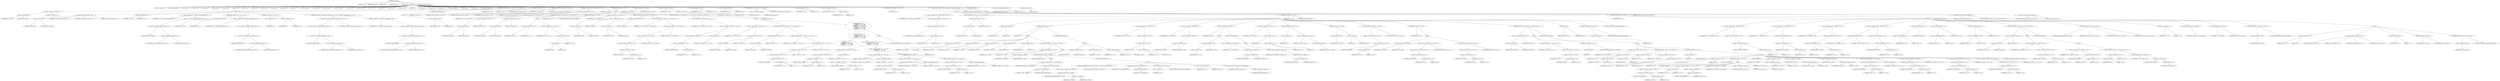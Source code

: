 digraph cache_insert {  
"1000133" [label = "(METHOD,cache_insert)" ]
"1000134" [label = "(PARAM,int a1)" ]
"1000135" [label = "(PARAM,_DWORD *a2)" ]
"1000136" [label = "(PARAM,int a3)" ]
"1000137" [label = "(PARAM,unsigned int a4)" ]
"1000138" [label = "(PARAM,int a5)" ]
"1000139" [label = "(BLOCK,,)" ]
"1000140" [label = "(LOCAL,v9: unsigned int)" ]
"1000141" [label = "(LOCAL,v10: unsigned int)" ]
"1000142" [label = "(LOCAL,v11: int)" ]
"1000143" [label = "(LOCAL,v12: int)" ]
"1000144" [label = "(LOCAL,v13: bool)" ]
"1000145" [label = "(LOCAL,v14: bool)" ]
"1000146" [label = "(LOCAL,v15: bool)" ]
"1000147" [label = "(LOCAL,v16: int)" ]
"1000148" [label = "(LOCAL,v17: int)" ]
"1000149" [label = "(LOCAL,v18: int)" ]
"1000150" [label = "(LOCAL,v19: int)" ]
"1000151" [label = "(LOCAL,v20: int)" ]
"1000152" [label = "(LOCAL,v21: int)" ]
"1000153" [label = "(LOCAL,v22: int)" ]
"1000154" [label = "(LOCAL,v23: _DWORD *)" ]
"1000155" [label = "(LOCAL,v24: int)" ]
"1000156" [label = "(LOCAL,v25: size_t)" ]
"1000157" [label = "(LOCAL,v26: _DWORD *)" ]
"1000158" [label = "(LOCAL,v27: int)" ]
"1000159" [label = "(LOCAL,v28: __int16)" ]
"1000160" [label = "(LOCAL,v30: int *)" ]
"1000161" [label = "(LOCAL,v31: int)" ]
"1000162" [label = "(LOCAL,v32: int *)" ]
"1000163" [label = "(LOCAL,v33: char *)" ]
"1000164" [label = "(LOCAL,v34: int)" ]
"1000165" [label = "(LOCAL,v35: int)" ]
"1000166" [label = "(LOCAL,v36: int)" ]
"1000167" [label = "(LOCAL,v37: int)" ]
"1000168" [label = "(LOCAL,v38: _DWORD *)" ]
"1000169" [label = "(LOCAL,s: char *)" ]
"1000170" [label = "(LOCAL,v40: int)" ]
"1000171" [label = "(LOCAL,v41: _DWORD [ 12 ])" ]
"1000172" [label = "(CONTROL_STRUCTURE,if ( (a5 & 0x980) != 0 ),if ( (a5 & 0x980) != 0 ))" ]
"1000173" [label = "(<operator>.notEquals,(a5 & 0x980) != 0)" ]
"1000174" [label = "(<operator>.and,a5 & 0x980)" ]
"1000175" [label = "(IDENTIFIER,a5,a5 & 0x980)" ]
"1000176" [label = "(LITERAL,0x980,a5 & 0x980)" ]
"1000177" [label = "(LITERAL,0,(a5 & 0x980) != 0)" ]
"1000178" [label = "(BLOCK,,)" ]
"1000179" [label = "(log_query,log_query(a5 | 0x10000, a1, a2, 0))" ]
"1000180" [label = "(<operator>.or,a5 | 0x10000)" ]
"1000181" [label = "(IDENTIFIER,a5,a5 | 0x10000)" ]
"1000182" [label = "(LITERAL,0x10000,a5 | 0x10000)" ]
"1000183" [label = "(IDENTIFIER,a1,log_query(a5 | 0x10000, a1, a2, 0))" ]
"1000184" [label = "(IDENTIFIER,a2,log_query(a5 | 0x10000, a1, a2, 0))" ]
"1000185" [label = "(LITERAL,0,log_query(a5 | 0x10000, a1, a2, 0))" ]
"1000186" [label = "(<operator>.assignment,v9 = a4)" ]
"1000187" [label = "(IDENTIFIER,v9,v9 = a4)" ]
"1000188" [label = "(IDENTIFIER,a4,v9 = a4)" ]
"1000189" [label = "(<operator>.assignment,v10 = *(_DWORD *)(dnsmasq_daemon + 252))" ]
"1000190" [label = "(IDENTIFIER,v10,v10 = *(_DWORD *)(dnsmasq_daemon + 252))" ]
"1000191" [label = "(<operator>.indirection,*(_DWORD *)(dnsmasq_daemon + 252))" ]
"1000192" [label = "(<operator>.cast,(_DWORD *)(dnsmasq_daemon + 252))" ]
"1000193" [label = "(UNKNOWN,_DWORD *,_DWORD *)" ]
"1000194" [label = "(<operator>.addition,dnsmasq_daemon + 252)" ]
"1000195" [label = "(IDENTIFIER,dnsmasq_daemon,dnsmasq_daemon + 252)" ]
"1000196" [label = "(LITERAL,252,dnsmasq_daemon + 252)" ]
"1000197" [label = "(CONTROL_STRUCTURE,if ( v10 < a4 ),if ( v10 < a4 ))" ]
"1000198" [label = "(<operator>.lessThan,v10 < a4)" ]
"1000199" [label = "(IDENTIFIER,v10,v10 < a4)" ]
"1000200" [label = "(IDENTIFIER,a4,v10 < a4)" ]
"1000201" [label = "(<operator>.assignment,v9 = *(_DWORD *)(dnsmasq_daemon + 252))" ]
"1000202" [label = "(IDENTIFIER,v9,v9 = *(_DWORD *)(dnsmasq_daemon + 252))" ]
"1000203" [label = "(<operator>.indirection,*(_DWORD *)(dnsmasq_daemon + 252))" ]
"1000204" [label = "(<operator>.cast,(_DWORD *)(dnsmasq_daemon + 252))" ]
"1000205" [label = "(UNKNOWN,_DWORD *,_DWORD *)" ]
"1000206" [label = "(<operator>.addition,dnsmasq_daemon + 252)" ]
"1000207" [label = "(IDENTIFIER,dnsmasq_daemon,dnsmasq_daemon + 252)" ]
"1000208" [label = "(LITERAL,252,dnsmasq_daemon + 252)" ]
"1000209" [label = "(CONTROL_STRUCTURE,if ( !v10 ),if ( !v10 ))" ]
"1000210" [label = "(<operator>.logicalNot,!v10)" ]
"1000211" [label = "(IDENTIFIER,v10,!v10)" ]
"1000212" [label = "(<operator>.assignment,v9 = a4)" ]
"1000213" [label = "(IDENTIFIER,v9,v9 = a4)" ]
"1000214" [label = "(IDENTIFIER,a4,v9 = a4)" ]
"1000215" [label = "(CONTROL_STRUCTURE,if ( *(_DWORD *)(dnsmasq_daemon + 248) > v9 ),if ( *(_DWORD *)(dnsmasq_daemon + 248) > v9 ))" ]
"1000216" [label = "(<operator>.greaterThan,*(_DWORD *)(dnsmasq_daemon + 248) > v9)" ]
"1000217" [label = "(<operator>.indirection,*(_DWORD *)(dnsmasq_daemon + 248))" ]
"1000218" [label = "(<operator>.cast,(_DWORD *)(dnsmasq_daemon + 248))" ]
"1000219" [label = "(UNKNOWN,_DWORD *,_DWORD *)" ]
"1000220" [label = "(<operator>.addition,dnsmasq_daemon + 248)" ]
"1000221" [label = "(IDENTIFIER,dnsmasq_daemon,dnsmasq_daemon + 248)" ]
"1000222" [label = "(LITERAL,248,dnsmasq_daemon + 248)" ]
"1000223" [label = "(IDENTIFIER,v9,*(_DWORD *)(dnsmasq_daemon + 248) > v9)" ]
"1000224" [label = "(<operator>.assignment,v9 = *(_DWORD *)(dnsmasq_daemon + 248))" ]
"1000225" [label = "(IDENTIFIER,v9,v9 = *(_DWORD *)(dnsmasq_daemon + 248))" ]
"1000226" [label = "(<operator>.indirection,*(_DWORD *)(dnsmasq_daemon + 248))" ]
"1000227" [label = "(<operator>.cast,(_DWORD *)(dnsmasq_daemon + 248))" ]
"1000228" [label = "(UNKNOWN,_DWORD *,_DWORD *)" ]
"1000229" [label = "(<operator>.addition,dnsmasq_daemon + 248)" ]
"1000230" [label = "(IDENTIFIER,dnsmasq_daemon,dnsmasq_daemon + 248)" ]
"1000231" [label = "(LITERAL,248,dnsmasq_daemon + 248)" ]
"1000232" [label = "(CONTROL_STRUCTURE,else,else)" ]
"1000233" [label = "(BLOCK,,)" ]
"1000234" [label = "(<operator>.assignment,v9 = a4)" ]
"1000235" [label = "(IDENTIFIER,v9,v9 = a4)" ]
"1000236" [label = "(IDENTIFIER,a4,v9 = a4)" ]
"1000237" [label = "(<operator>.assignment,v11 = 0)" ]
"1000238" [label = "(IDENTIFIER,v11,v11 = 0)" ]
"1000239" [label = "(LITERAL,0,v11 = 0)" ]
"1000240" [label = "(CONTROL_STRUCTURE,if ( insert_error ),if ( insert_error ))" ]
"1000241" [label = "(IDENTIFIER,insert_error,if ( insert_error ))" ]
"1000242" [label = "(RETURN,return v11;,return v11;)" ]
"1000243" [label = "(IDENTIFIER,v11,return v11;)" ]
"1000244" [label = "(<operator>.assignment,v12 = cache_scan_free(a1, a2, a3, a5))" ]
"1000245" [label = "(IDENTIFIER,v12,v12 = cache_scan_free(a1, a2, a3, a5))" ]
"1000246" [label = "(cache_scan_free,cache_scan_free(a1, a2, a3, a5))" ]
"1000247" [label = "(IDENTIFIER,a1,cache_scan_free(a1, a2, a3, a5))" ]
"1000248" [label = "(IDENTIFIER,a2,cache_scan_free(a1, a2, a3, a5))" ]
"1000249" [label = "(IDENTIFIER,a3,cache_scan_free(a1, a2, a3, a5))" ]
"1000250" [label = "(IDENTIFIER,a5,cache_scan_free(a1, a2, a3, a5))" ]
"1000251" [label = "(CONTROL_STRUCTURE,if ( v12 ),if ( v12 ))" ]
"1000252" [label = "(IDENTIFIER,v12,if ( v12 ))" ]
"1000253" [label = "(BLOCK,,)" ]
"1000254" [label = "(<operator>.assignment,v13 = (a5 & 0x180) == 0)" ]
"1000255" [label = "(IDENTIFIER,v13,v13 = (a5 & 0x180) == 0)" ]
"1000256" [label = "(<operator>.equals,(a5 & 0x180) == 0)" ]
"1000257" [label = "(<operator>.and,a5 & 0x180)" ]
"1000258" [label = "(IDENTIFIER,a5,a5 & 0x180)" ]
"1000259" [label = "(LITERAL,0x180,a5 & 0x180)" ]
"1000260" [label = "(LITERAL,0,(a5 & 0x180) == 0)" ]
"1000261" [label = "(CONTROL_STRUCTURE,if ( (a5 & 0x180) != 0 ),if ( (a5 & 0x180) != 0 ))" ]
"1000262" [label = "(<operator>.notEquals,(a5 & 0x180) != 0)" ]
"1000263" [label = "(<operator>.and,a5 & 0x180)" ]
"1000264" [label = "(IDENTIFIER,a5,a5 & 0x180)" ]
"1000265" [label = "(LITERAL,0x180,a5 & 0x180)" ]
"1000266" [label = "(LITERAL,0,(a5 & 0x180) != 0)" ]
"1000267" [label = "(BLOCK,,)" ]
"1000268" [label = "(<operator>.assignment,v11 = v12)" ]
"1000269" [label = "(IDENTIFIER,v11,v11 = v12)" ]
"1000270" [label = "(IDENTIFIER,v12,v11 = v12)" ]
"1000271" [label = "(<operator>.assignment,v13 = (a5 & 8) == 0)" ]
"1000272" [label = "(IDENTIFIER,v13,v13 = (a5 & 8) == 0)" ]
"1000273" [label = "(<operator>.equals,(a5 & 8) == 0)" ]
"1000274" [label = "(<operator>.and,a5 & 8)" ]
"1000275" [label = "(IDENTIFIER,a5,a5 & 8)" ]
"1000276" [label = "(LITERAL,8,a5 & 8)" ]
"1000277" [label = "(LITERAL,0,(a5 & 8) == 0)" ]
"1000278" [label = "(CONTROL_STRUCTURE,if ( v13 ),if ( v13 ))" ]
"1000279" [label = "(IDENTIFIER,v13,if ( v13 ))" ]
"1000280" [label = "(CONTROL_STRUCTURE,goto LABEL_47;,goto LABEL_47;)" ]
"1000281" [label = "(<operator>.assignment,v14 = (a5 & 0x80) == 0)" ]
"1000282" [label = "(IDENTIFIER,v14,v14 = (a5 & 0x80) == 0)" ]
"1000283" [label = "(<operator>.equals,(a5 & 0x80) == 0)" ]
"1000284" [label = "(<operator>.and,a5 & 0x80)" ]
"1000285" [label = "(IDENTIFIER,a5,a5 & 0x80)" ]
"1000286" [label = "(LITERAL,0x80,a5 & 0x80)" ]
"1000287" [label = "(LITERAL,0,(a5 & 0x80) == 0)" ]
"1000288" [label = "(CONTROL_STRUCTURE,if ( (a5 & 0x80) != 0 ),if ( (a5 & 0x80) != 0 ))" ]
"1000289" [label = "(<operator>.notEquals,(a5 & 0x80) != 0)" ]
"1000290" [label = "(<operator>.and,a5 & 0x80)" ]
"1000291" [label = "(IDENTIFIER,a5,a5 & 0x80)" ]
"1000292" [label = "(LITERAL,0x80,a5 & 0x80)" ]
"1000293" [label = "(LITERAL,0,(a5 & 0x80) != 0)" ]
"1000294" [label = "(<operator>.assignment,v14 = (*(_BYTE *)(v11 + 36) & 0x80) == 0)" ]
"1000295" [label = "(IDENTIFIER,v14,v14 = (*(_BYTE *)(v11 + 36) & 0x80) == 0)" ]
"1000296" [label = "(<operator>.equals,(*(_BYTE *)(v11 + 36) & 0x80) == 0)" ]
"1000297" [label = "(<operator>.and,*(_BYTE *)(v11 + 36) & 0x80)" ]
"1000298" [label = "(<operator>.indirection,*(_BYTE *)(v11 + 36))" ]
"1000299" [label = "(<operator>.cast,(_BYTE *)(v11 + 36))" ]
"1000300" [label = "(UNKNOWN,_BYTE *,_BYTE *)" ]
"1000301" [label = "(<operator>.addition,v11 + 36)" ]
"1000302" [label = "(IDENTIFIER,v11,v11 + 36)" ]
"1000303" [label = "(LITERAL,36,v11 + 36)" ]
"1000304" [label = "(LITERAL,0x80,*(_BYTE *)(v11 + 36) & 0x80)" ]
"1000305" [label = "(LITERAL,0,(*(_BYTE *)(v11 + 36) & 0x80) == 0)" ]
"1000306" [label = "(CONTROL_STRUCTURE,if ( v14 || *(_DWORD *)(v11 + 12) != *a2 ),if ( v14 || *(_DWORD *)(v11 + 12) != *a2 ))" ]
"1000307" [label = "(<operator>.logicalOr,v14 || *(_DWORD *)(v11 + 12) != *a2)" ]
"1000308" [label = "(IDENTIFIER,v14,v14 || *(_DWORD *)(v11 + 12) != *a2)" ]
"1000309" [label = "(<operator>.notEquals,*(_DWORD *)(v11 + 12) != *a2)" ]
"1000310" [label = "(<operator>.indirection,*(_DWORD *)(v11 + 12))" ]
"1000311" [label = "(<operator>.cast,(_DWORD *)(v11 + 12))" ]
"1000312" [label = "(UNKNOWN,_DWORD *,_DWORD *)" ]
"1000313" [label = "(<operator>.addition,v11 + 12)" ]
"1000314" [label = "(IDENTIFIER,v11,v11 + 12)" ]
"1000315" [label = "(LITERAL,12,v11 + 12)" ]
"1000316" [label = "(<operator>.indirection,*a2)" ]
"1000317" [label = "(IDENTIFIER,a2,*(_DWORD *)(v11 + 12) != *a2)" ]
"1000318" [label = "(BLOCK,,)" ]
"1000319" [label = "(<operator>.assignment,v15 = (a5 & 0x100) == 0)" ]
"1000320" [label = "(IDENTIFIER,v15,v15 = (a5 & 0x100) == 0)" ]
"1000321" [label = "(<operator>.equals,(a5 & 0x100) == 0)" ]
"1000322" [label = "(<operator>.and,a5 & 0x100)" ]
"1000323" [label = "(IDENTIFIER,a5,a5 & 0x100)" ]
"1000324" [label = "(LITERAL,0x100,a5 & 0x100)" ]
"1000325" [label = "(LITERAL,0,(a5 & 0x100) == 0)" ]
"1000326" [label = "(CONTROL_STRUCTURE,if ( (a5 & 0x100) != 0 ),if ( (a5 & 0x100) != 0 ))" ]
"1000327" [label = "(<operator>.notEquals,(a5 & 0x100) != 0)" ]
"1000328" [label = "(<operator>.and,a5 & 0x100)" ]
"1000329" [label = "(IDENTIFIER,a5,a5 & 0x100)" ]
"1000330" [label = "(LITERAL,0x100,a5 & 0x100)" ]
"1000331" [label = "(LITERAL,0,(a5 & 0x100) != 0)" ]
"1000332" [label = "(<operator>.assignment,v15 = (*(_BYTE *)(v11 + 37) & 1) == 0)" ]
"1000333" [label = "(IDENTIFIER,v15,v15 = (*(_BYTE *)(v11 + 37) & 1) == 0)" ]
"1000334" [label = "(<operator>.equals,(*(_BYTE *)(v11 + 37) & 1) == 0)" ]
"1000335" [label = "(<operator>.and,*(_BYTE *)(v11 + 37) & 1)" ]
"1000336" [label = "(<operator>.indirection,*(_BYTE *)(v11 + 37))" ]
"1000337" [label = "(<operator>.cast,(_BYTE *)(v11 + 37))" ]
"1000338" [label = "(UNKNOWN,_BYTE *,_BYTE *)" ]
"1000339" [label = "(<operator>.addition,v11 + 37)" ]
"1000340" [label = "(IDENTIFIER,v11,v11 + 37)" ]
"1000341" [label = "(LITERAL,37,v11 + 37)" ]
"1000342" [label = "(LITERAL,1,*(_BYTE *)(v11 + 37) & 1)" ]
"1000343" [label = "(LITERAL,0,(*(_BYTE *)(v11 + 37) & 1) == 0)" ]
"1000344" [label = "(CONTROL_STRUCTURE,if ( v15\n        || *(_DWORD *)(v11 + 12) != *a2\n        || *(_DWORD *)(v11 + 16) != a2[1]\n        || *(_DWORD *)(v11 + 20) != a2[2]\n        || *(_DWORD *)(v11 + 24) != a2[3] ),if ( v15\n        || *(_DWORD *)(v11 + 12) != *a2\n        || *(_DWORD *)(v11 + 16) != a2[1]\n        || *(_DWORD *)(v11 + 20) != a2[2]\n        || *(_DWORD *)(v11 + 24) != a2[3] ))" ]
"1000345" [label = "(<operator>.logicalOr,v15\n        || *(_DWORD *)(v11 + 12) != *a2\n        || *(_DWORD *)(v11 + 16) != a2[1]\n        || *(_DWORD *)(v11 + 20) != a2[2]\n        || *(_DWORD *)(v11 + 24) != a2[3])" ]
"1000346" [label = "(IDENTIFIER,v15,v15\n        || *(_DWORD *)(v11 + 12) != *a2\n        || *(_DWORD *)(v11 + 16) != a2[1]\n        || *(_DWORD *)(v11 + 20) != a2[2]\n        || *(_DWORD *)(v11 + 24) != a2[3])" ]
"1000347" [label = "(<operator>.logicalOr,*(_DWORD *)(v11 + 12) != *a2\n        || *(_DWORD *)(v11 + 16) != a2[1]\n        || *(_DWORD *)(v11 + 20) != a2[2]\n        || *(_DWORD *)(v11 + 24) != a2[3])" ]
"1000348" [label = "(<operator>.notEquals,*(_DWORD *)(v11 + 12) != *a2)" ]
"1000349" [label = "(<operator>.indirection,*(_DWORD *)(v11 + 12))" ]
"1000350" [label = "(<operator>.cast,(_DWORD *)(v11 + 12))" ]
"1000351" [label = "(UNKNOWN,_DWORD *,_DWORD *)" ]
"1000352" [label = "(<operator>.addition,v11 + 12)" ]
"1000353" [label = "(IDENTIFIER,v11,v11 + 12)" ]
"1000354" [label = "(LITERAL,12,v11 + 12)" ]
"1000355" [label = "(<operator>.indirection,*a2)" ]
"1000356" [label = "(IDENTIFIER,a2,*(_DWORD *)(v11 + 12) != *a2)" ]
"1000357" [label = "(<operator>.logicalOr,*(_DWORD *)(v11 + 16) != a2[1]\n        || *(_DWORD *)(v11 + 20) != a2[2]\n        || *(_DWORD *)(v11 + 24) != a2[3])" ]
"1000358" [label = "(<operator>.notEquals,*(_DWORD *)(v11 + 16) != a2[1])" ]
"1000359" [label = "(<operator>.indirection,*(_DWORD *)(v11 + 16))" ]
"1000360" [label = "(<operator>.cast,(_DWORD *)(v11 + 16))" ]
"1000361" [label = "(UNKNOWN,_DWORD *,_DWORD *)" ]
"1000362" [label = "(<operator>.addition,v11 + 16)" ]
"1000363" [label = "(IDENTIFIER,v11,v11 + 16)" ]
"1000364" [label = "(LITERAL,16,v11 + 16)" ]
"1000365" [label = "(<operator>.indirectIndexAccess,a2[1])" ]
"1000366" [label = "(IDENTIFIER,a2,*(_DWORD *)(v11 + 16) != a2[1])" ]
"1000367" [label = "(LITERAL,1,*(_DWORD *)(v11 + 16) != a2[1])" ]
"1000368" [label = "(<operator>.logicalOr,*(_DWORD *)(v11 + 20) != a2[2]\n        || *(_DWORD *)(v11 + 24) != a2[3])" ]
"1000369" [label = "(<operator>.notEquals,*(_DWORD *)(v11 + 20) != a2[2])" ]
"1000370" [label = "(<operator>.indirection,*(_DWORD *)(v11 + 20))" ]
"1000371" [label = "(<operator>.cast,(_DWORD *)(v11 + 20))" ]
"1000372" [label = "(UNKNOWN,_DWORD *,_DWORD *)" ]
"1000373" [label = "(<operator>.addition,v11 + 20)" ]
"1000374" [label = "(IDENTIFIER,v11,v11 + 20)" ]
"1000375" [label = "(LITERAL,20,v11 + 20)" ]
"1000376" [label = "(<operator>.indirectIndexAccess,a2[2])" ]
"1000377" [label = "(IDENTIFIER,a2,*(_DWORD *)(v11 + 20) != a2[2])" ]
"1000378" [label = "(LITERAL,2,*(_DWORD *)(v11 + 20) != a2[2])" ]
"1000379" [label = "(<operator>.notEquals,*(_DWORD *)(v11 + 24) != a2[3])" ]
"1000380" [label = "(<operator>.indirection,*(_DWORD *)(v11 + 24))" ]
"1000381" [label = "(<operator>.cast,(_DWORD *)(v11 + 24))" ]
"1000382" [label = "(UNKNOWN,_DWORD *,_DWORD *)" ]
"1000383" [label = "(<operator>.addition,v11 + 24)" ]
"1000384" [label = "(IDENTIFIER,v11,v11 + 24)" ]
"1000385" [label = "(LITERAL,24,v11 + 24)" ]
"1000386" [label = "(<operator>.indirectIndexAccess,a2[3])" ]
"1000387" [label = "(IDENTIFIER,a2,*(_DWORD *)(v11 + 24) != a2[3])" ]
"1000388" [label = "(LITERAL,3,*(_DWORD *)(v11 + 24) != a2[3])" ]
"1000389" [label = "(BLOCK,,)" ]
"1000390" [label = "(CONTROL_STRUCTURE,goto LABEL_47;,goto LABEL_47;)" ]
"1000391" [label = "(RETURN,return v11;,return v11;)" ]
"1000392" [label = "(IDENTIFIER,v11,return v11;)" ]
"1000393" [label = "(<operator>.assignment,v16 = cache_tail)" ]
"1000394" [label = "(IDENTIFIER,v16,v16 = cache_tail)" ]
"1000395" [label = "(IDENTIFIER,cache_tail,v16 = cache_tail)" ]
"1000396" [label = "(<operator>.assignment,s = (char *)a1)" ]
"1000397" [label = "(IDENTIFIER,s,s = (char *)a1)" ]
"1000398" [label = "(<operator>.cast,(char *)a1)" ]
"1000399" [label = "(UNKNOWN,char *,char *)" ]
"1000400" [label = "(IDENTIFIER,a1,(char *)a1)" ]
"1000401" [label = "(<operator>.assignment,v40 = a3)" ]
"1000402" [label = "(IDENTIFIER,v40,v40 = a3)" ]
"1000403" [label = "(IDENTIFIER,a3,v40 = a3)" ]
"1000404" [label = "(<operator>.assignment,v38 = a2)" ]
"1000405" [label = "(IDENTIFIER,v38,v38 = a2)" ]
"1000406" [label = "(IDENTIFIER,a2,v38 = a2)" ]
"1000407" [label = "(CONTROL_STRUCTURE,if ( !cache_tail ),if ( !cache_tail ))" ]
"1000408" [label = "(<operator>.logicalNot,!cache_tail)" ]
"1000409" [label = "(IDENTIFIER,cache_tail,!cache_tail)" ]
"1000410" [label = "(CONTROL_STRUCTURE,goto LABEL_47;,goto LABEL_47;)" ]
"1000411" [label = "(<operator>.assignment,v17 = 0)" ]
"1000412" [label = "(IDENTIFIER,v17,v17 = 0)" ]
"1000413" [label = "(LITERAL,0,v17 = 0)" ]
"1000414" [label = "(<operator>.assignment,v18 = a5 & 4)" ]
"1000415" [label = "(IDENTIFIER,v18,v18 = a5 & 4)" ]
"1000416" [label = "(<operator>.and,a5 & 4)" ]
"1000417" [label = "(IDENTIFIER,a5,a5 & 4)" ]
"1000418" [label = "(LITERAL,4,a5 & 4)" ]
"1000419" [label = "(CONTROL_STRUCTURE,while ( 1 ),while ( 1 ))" ]
"1000420" [label = "(LITERAL,1,while ( 1 ))" ]
"1000421" [label = "(BLOCK,,)" ]
"1000422" [label = "(<operator>.assignment,v19 = *(unsigned __int16 *)(v16 + 36))" ]
"1000423" [label = "(IDENTIFIER,v19,v19 = *(unsigned __int16 *)(v16 + 36))" ]
"1000424" [label = "(<operator>.indirection,*(unsigned __int16 *)(v16 + 36))" ]
"1000425" [label = "(<operator>.cast,(unsigned __int16 *)(v16 + 36))" ]
"1000426" [label = "(UNKNOWN,unsigned __int16 *,unsigned __int16 *)" ]
"1000427" [label = "(<operator>.addition,v16 + 36)" ]
"1000428" [label = "(IDENTIFIER,v16,v16 + 36)" ]
"1000429" [label = "(LITERAL,36,v16 + 36)" ]
"1000430" [label = "(CONTROL_STRUCTURE,if ( (v19 & 0xC) == 0 ),if ( (v19 & 0xC) == 0 ))" ]
"1000431" [label = "(<operator>.equals,(v19 & 0xC) == 0)" ]
"1000432" [label = "(<operator>.and,v19 & 0xC)" ]
"1000433" [label = "(IDENTIFIER,v19,v19 & 0xC)" ]
"1000434" [label = "(LITERAL,0xC,v19 & 0xC)" ]
"1000435" [label = "(LITERAL,0,(v19 & 0xC) == 0)" ]
"1000436" [label = "(BLOCK,,)" ]
"1000437" [label = "(<operator>.assignment,v24 = 0)" ]
"1000438" [label = "(IDENTIFIER,v24,v24 = 0)" ]
"1000439" [label = "(LITERAL,0,v24 = 0)" ]
"1000440" [label = "(CONTROL_STRUCTURE,if ( s ),if ( s ))" ]
"1000441" [label = "(IDENTIFIER,s,if ( s ))" ]
"1000442" [label = "(BLOCK,,)" ]
"1000443" [label = "(<operator>.assignment,v25 = strlen(s))" ]
"1000444" [label = "(IDENTIFIER,v25,v25 = strlen(s))" ]
"1000445" [label = "(strlen,strlen(s))" ]
"1000446" [label = "(IDENTIFIER,s,strlen(s))" ]
"1000447" [label = "(<operator>.assignment,v26 = v38)" ]
"1000448" [label = "(IDENTIFIER,v26,v26 = v38)" ]
"1000449" [label = "(IDENTIFIER,v38,v26 = v38)" ]
"1000450" [label = "(<operator>.assignment,v27 = v40)" ]
"1000451" [label = "(IDENTIFIER,v27,v27 = v40)" ]
"1000452" [label = "(IDENTIFIER,v40,v27 = v40)" ]
"1000453" [label = "(<operator>.assignment,v28 = a5)" ]
"1000454" [label = "(IDENTIFIER,v28,v28 = a5)" ]
"1000455" [label = "(IDENTIFIER,a5,v28 = a5)" ]
"1000456" [label = "(<operator>.assignment,v24 = 0)" ]
"1000457" [label = "(IDENTIFIER,v24,v24 = 0)" ]
"1000458" [label = "(LITERAL,0,v24 = 0)" ]
"1000459" [label = "(CONTROL_STRUCTURE,if ( v25 >= 0x32 ),if ( v25 >= 0x32 ))" ]
"1000460" [label = "(<operator>.greaterEqualsThan,v25 >= 0x32)" ]
"1000461" [label = "(IDENTIFIER,v25,v25 >= 0x32)" ]
"1000462" [label = "(LITERAL,0x32,v25 >= 0x32)" ]
"1000463" [label = "(BLOCK,,)" ]
"1000464" [label = "(<operator>.assignment,v24 = big_free)" ]
"1000465" [label = "(IDENTIFIER,v24,v24 = big_free)" ]
"1000466" [label = "(IDENTIFIER,big_free,v24 = big_free)" ]
"1000467" [label = "(CONTROL_STRUCTURE,if ( big_free ),if ( big_free ))" ]
"1000468" [label = "(IDENTIFIER,big_free,if ( big_free ))" ]
"1000469" [label = "(BLOCK,,)" ]
"1000470" [label = "(<operator>.assignment,big_free = *(_DWORD *)big_free)" ]
"1000471" [label = "(IDENTIFIER,big_free,big_free = *(_DWORD *)big_free)" ]
"1000472" [label = "(<operator>.indirection,*(_DWORD *)big_free)" ]
"1000473" [label = "(<operator>.cast,(_DWORD *)big_free)" ]
"1000474" [label = "(UNKNOWN,_DWORD *,_DWORD *)" ]
"1000475" [label = "(IDENTIFIER,big_free,(_DWORD *)big_free)" ]
"1000476" [label = "(CONTROL_STRUCTURE,else,else)" ]
"1000477" [label = "(BLOCK,,)" ]
"1000478" [label = "(CONTROL_STRUCTURE,if ( !(bignames_left | a5 & 0x5000) ),if ( !(bignames_left | a5 & 0x5000) ))" ]
"1000479" [label = "(<operator>.logicalNot,!(bignames_left | a5 & 0x5000))" ]
"1000480" [label = "(<operator>.or,bignames_left | a5 & 0x5000)" ]
"1000481" [label = "(IDENTIFIER,bignames_left,bignames_left | a5 & 0x5000)" ]
"1000482" [label = "(<operator>.and,a5 & 0x5000)" ]
"1000483" [label = "(IDENTIFIER,a5,a5 & 0x5000)" ]
"1000484" [label = "(LITERAL,0x5000,a5 & 0x5000)" ]
"1000485" [label = "(CONTROL_STRUCTURE,goto LABEL_47;,goto LABEL_47;)" ]
"1000486" [label = "(<operator>.assignment,v37 = whine_malloc(1028))" ]
"1000487" [label = "(IDENTIFIER,v37,v37 = whine_malloc(1028))" ]
"1000488" [label = "(whine_malloc,whine_malloc(1028))" ]
"1000489" [label = "(LITERAL,1028,whine_malloc(1028))" ]
"1000490" [label = "(CONTROL_STRUCTURE,if ( !v37 ),if ( !v37 ))" ]
"1000491" [label = "(<operator>.logicalNot,!v37)" ]
"1000492" [label = "(IDENTIFIER,v37,!v37)" ]
"1000493" [label = "(CONTROL_STRUCTURE,goto LABEL_47;,goto LABEL_47;)" ]
"1000494" [label = "(<operator>.assignment,v24 = v37)" ]
"1000495" [label = "(IDENTIFIER,v24,v24 = v37)" ]
"1000496" [label = "(IDENTIFIER,v37,v24 = v37)" ]
"1000497" [label = "(CONTROL_STRUCTURE,if ( bignames_left ),if ( bignames_left ))" ]
"1000498" [label = "(IDENTIFIER,bignames_left,if ( bignames_left ))" ]
"1000499" [label = "(<operator>.preDecrement,--bignames_left)" ]
"1000500" [label = "(IDENTIFIER,bignames_left,--bignames_left)" ]
"1000501" [label = "(CONTROL_STRUCTURE,else,else)" ]
"1000502" [label = "(BLOCK,,)" ]
"1000503" [label = "(<operator>.assignment,v26 = v38)" ]
"1000504" [label = "(IDENTIFIER,v26,v26 = v38)" ]
"1000505" [label = "(IDENTIFIER,v38,v26 = v38)" ]
"1000506" [label = "(<operator>.assignment,v27 = v40)" ]
"1000507" [label = "(IDENTIFIER,v27,v27 = v40)" ]
"1000508" [label = "(IDENTIFIER,v40,v27 = v40)" ]
"1000509" [label = "(<operator>.assignment,v28 = a5)" ]
"1000510" [label = "(IDENTIFIER,v28,v28 = a5)" ]
"1000511" [label = "(IDENTIFIER,a5,v28 = a5)" ]
"1000512" [label = "(<operator>.assignment,v30 = *(int **)(v16 + 4))" ]
"1000513" [label = "(IDENTIFIER,v30,v30 = *(int **)(v16 + 4))" ]
"1000514" [label = "(<operator>.indirection,*(int **)(v16 + 4))" ]
"1000515" [label = "(<operator>.cast,(int **)(v16 + 4))" ]
"1000516" [label = "(UNKNOWN,int **,int **)" ]
"1000517" [label = "(<operator>.addition,v16 + 4)" ]
"1000518" [label = "(IDENTIFIER,v16,v16 + 4)" ]
"1000519" [label = "(LITERAL,4,v16 + 4)" ]
"1000520" [label = "(<operator>.assignment,v31 = *(_DWORD *)v16)" ]
"1000521" [label = "(IDENTIFIER,v31,v31 = *(_DWORD *)v16)" ]
"1000522" [label = "(<operator>.indirection,*(_DWORD *)v16)" ]
"1000523" [label = "(<operator>.cast,(_DWORD *)v16)" ]
"1000524" [label = "(UNKNOWN,_DWORD *,_DWORD *)" ]
"1000525" [label = "(IDENTIFIER,v16,(_DWORD *)v16)" ]
"1000526" [label = "(CONTROL_STRUCTURE,if ( v30 ),if ( v30 ))" ]
"1000527" [label = "(IDENTIFIER,v30,if ( v30 ))" ]
"1000528" [label = "(BLOCK,,)" ]
"1000529" [label = "(<operator>.assignment,*v30 = v31)" ]
"1000530" [label = "(<operator>.indirection,*v30)" ]
"1000531" [label = "(IDENTIFIER,v30,*v30 = v31)" ]
"1000532" [label = "(IDENTIFIER,v31,*v30 = v31)" ]
"1000533" [label = "(<operator>.assignment,v31 = *(_DWORD *)v16)" ]
"1000534" [label = "(IDENTIFIER,v31,v31 = *(_DWORD *)v16)" ]
"1000535" [label = "(<operator>.indirection,*(_DWORD *)v16)" ]
"1000536" [label = "(<operator>.cast,(_DWORD *)v16)" ]
"1000537" [label = "(UNKNOWN,_DWORD *,_DWORD *)" ]
"1000538" [label = "(IDENTIFIER,v16,(_DWORD *)v16)" ]
"1000539" [label = "(CONTROL_STRUCTURE,else,else)" ]
"1000540" [label = "(BLOCK,,)" ]
"1000541" [label = "(<operator>.assignment,cache_head = *(_DWORD *)v16)" ]
"1000542" [label = "(IDENTIFIER,cache_head,cache_head = *(_DWORD *)v16)" ]
"1000543" [label = "(<operator>.indirection,*(_DWORD *)v16)" ]
"1000544" [label = "(<operator>.cast,(_DWORD *)v16)" ]
"1000545" [label = "(UNKNOWN,_DWORD *,_DWORD *)" ]
"1000546" [label = "(IDENTIFIER,v16,(_DWORD *)v16)" ]
"1000547" [label = "(<operator>.assignment,v32 = (int *)(v31 + 4))" ]
"1000548" [label = "(IDENTIFIER,v32,v32 = (int *)(v31 + 4))" ]
"1000549" [label = "(<operator>.cast,(int *)(v31 + 4))" ]
"1000550" [label = "(UNKNOWN,int *,int *)" ]
"1000551" [label = "(<operator>.addition,v31 + 4)" ]
"1000552" [label = "(IDENTIFIER,v31,v31 + 4)" ]
"1000553" [label = "(LITERAL,4,v31 + 4)" ]
"1000554" [label = "(CONTROL_STRUCTURE,if ( !v31 ),if ( !v31 ))" ]
"1000555" [label = "(<operator>.logicalNot,!v31)" ]
"1000556" [label = "(IDENTIFIER,v31,!v31)" ]
"1000557" [label = "(<operator>.assignment,v32 = &cache_tail)" ]
"1000558" [label = "(IDENTIFIER,v32,v32 = &cache_tail)" ]
"1000559" [label = "(<operator>.addressOf,&cache_tail)" ]
"1000560" [label = "(IDENTIFIER,cache_tail,v32 = &cache_tail)" ]
"1000561" [label = "(<operator>.assignment,*v32 = (int)v30)" ]
"1000562" [label = "(<operator>.indirection,*v32)" ]
"1000563" [label = "(IDENTIFIER,v32,*v32 = (int)v30)" ]
"1000564" [label = "(<operator>.cast,(int)v30)" ]
"1000565" [label = "(UNKNOWN,int,int)" ]
"1000566" [label = "(IDENTIFIER,v30,(int)v30)" ]
"1000567" [label = "(<operator>.assignment,*(_WORD *)(v16 + 36) = v28)" ]
"1000568" [label = "(<operator>.indirection,*(_WORD *)(v16 + 36))" ]
"1000569" [label = "(<operator>.cast,(_WORD *)(v16 + 36))" ]
"1000570" [label = "(UNKNOWN,_WORD *,_WORD *)" ]
"1000571" [label = "(<operator>.addition,v16 + 36)" ]
"1000572" [label = "(IDENTIFIER,v16,v16 + 36)" ]
"1000573" [label = "(LITERAL,36,v16 + 36)" ]
"1000574" [label = "(IDENTIFIER,v28,*(_WORD *)(v16 + 36) = v28)" ]
"1000575" [label = "(CONTROL_STRUCTURE,if ( v24 ),if ( v24 ))" ]
"1000576" [label = "(IDENTIFIER,v24,if ( v24 ))" ]
"1000577" [label = "(BLOCK,,)" ]
"1000578" [label = "(<operators>.assignmentOr,v28 |= 0x200u)" ]
"1000579" [label = "(IDENTIFIER,v28,v28 |= 0x200u)" ]
"1000580" [label = "(LITERAL,0x200u,v28 |= 0x200u)" ]
"1000581" [label = "(<operator>.assignment,*(_DWORD *)(v16 + 40) = v24)" ]
"1000582" [label = "(<operator>.indirection,*(_DWORD *)(v16 + 40))" ]
"1000583" [label = "(<operator>.cast,(_DWORD *)(v16 + 40))" ]
"1000584" [label = "(UNKNOWN,_DWORD *,_DWORD *)" ]
"1000585" [label = "(<operator>.addition,v16 + 40)" ]
"1000586" [label = "(IDENTIFIER,v16,v16 + 40)" ]
"1000587" [label = "(LITERAL,40,v16 + 40)" ]
"1000588" [label = "(IDENTIFIER,v24,*(_DWORD *)(v16 + 40) = v24)" ]
"1000589" [label = "(<operator>.assignment,*(_WORD *)(v16 + 36) = v28)" ]
"1000590" [label = "(<operator>.indirection,*(_WORD *)(v16 + 36))" ]
"1000591" [label = "(<operator>.cast,(_WORD *)(v16 + 36))" ]
"1000592" [label = "(UNKNOWN,_WORD *,_WORD *)" ]
"1000593" [label = "(<operator>.addition,v16 + 36)" ]
"1000594" [label = "(IDENTIFIER,v16,v16 + 36)" ]
"1000595" [label = "(LITERAL,36,v16 + 36)" ]
"1000596" [label = "(IDENTIFIER,v28,*(_WORD *)(v16 + 36) = v28)" ]
"1000597" [label = "(CONTROL_STRUCTURE,if ( (v28 & 0x200) != 0 ),if ( (v28 & 0x200) != 0 ))" ]
"1000598" [label = "(<operator>.notEquals,(v28 & 0x200) != 0)" ]
"1000599" [label = "(<operator>.and,v28 & 0x200)" ]
"1000600" [label = "(IDENTIFIER,v28,v28 & 0x200)" ]
"1000601" [label = "(LITERAL,0x200,v28 & 0x200)" ]
"1000602" [label = "(LITERAL,0,(v28 & 0x200) != 0)" ]
"1000603" [label = "(BLOCK,,)" ]
"1000604" [label = "(<operator>.assignment,v33 = *(char **)(v16 + 40))" ]
"1000605" [label = "(IDENTIFIER,v33,v33 = *(char **)(v16 + 40))" ]
"1000606" [label = "(<operator>.indirection,*(char **)(v16 + 40))" ]
"1000607" [label = "(<operator>.cast,(char **)(v16 + 40))" ]
"1000608" [label = "(UNKNOWN,char **,char **)" ]
"1000609" [label = "(<operator>.addition,v16 + 40)" ]
"1000610" [label = "(IDENTIFIER,v16,v16 + 40)" ]
"1000611" [label = "(LITERAL,40,v16 + 40)" ]
"1000612" [label = "(CONTROL_STRUCTURE,if ( !s ),if ( !s ))" ]
"1000613" [label = "(<operator>.logicalNot,!s)" ]
"1000614" [label = "(IDENTIFIER,s,!s)" ]
"1000615" [label = "(CONTROL_STRUCTURE,goto LABEL_67;,goto LABEL_67;)" ]
"1000616" [label = "(CONTROL_STRUCTURE,else,else)" ]
"1000617" [label = "(BLOCK,,)" ]
"1000618" [label = "(<operator>.assignment,v33 = (char *)(v16 + 40))" ]
"1000619" [label = "(IDENTIFIER,v33,v33 = (char *)(v16 + 40))" ]
"1000620" [label = "(<operator>.cast,(char *)(v16 + 40))" ]
"1000621" [label = "(UNKNOWN,char *,char *)" ]
"1000622" [label = "(<operator>.addition,v16 + 40)" ]
"1000623" [label = "(IDENTIFIER,v16,v16 + 40)" ]
"1000624" [label = "(LITERAL,40,v16 + 40)" ]
"1000625" [label = "(CONTROL_STRUCTURE,if ( (v28 & 2) != 0 ),if ( (v28 & 2) != 0 ))" ]
"1000626" [label = "(<operator>.notEquals,(v28 & 2) != 0)" ]
"1000627" [label = "(<operator>.and,v28 & 2)" ]
"1000628" [label = "(IDENTIFIER,v28,v28 & 2)" ]
"1000629" [label = "(LITERAL,2,v28 & 2)" ]
"1000630" [label = "(LITERAL,0,(v28 & 2) != 0)" ]
"1000631" [label = "(<operator>.assignment,v33 = *(char **)v33)" ]
"1000632" [label = "(IDENTIFIER,v33,v33 = *(char **)v33)" ]
"1000633" [label = "(<operator>.indirection,*(char **)v33)" ]
"1000634" [label = "(<operator>.cast,(char **)v33)" ]
"1000635" [label = "(UNKNOWN,char **,char **)" ]
"1000636" [label = "(IDENTIFIER,v33,(char **)v33)" ]
"1000637" [label = "(CONTROL_STRUCTURE,if ( !s ),if ( !s ))" ]
"1000638" [label = "(<operator>.logicalNot,!s)" ]
"1000639" [label = "(IDENTIFIER,s,!s)" ]
"1000640" [label = "(BLOCK,,)" ]
"1000641" [label = "(JUMP_TARGET,LABEL_67)" ]
"1000642" [label = "(<operator>.assignment,*v33 = 0)" ]
"1000643" [label = "(<operator>.indirection,*v33)" ]
"1000644" [label = "(IDENTIFIER,v33,*v33 = 0)" ]
"1000645" [label = "(LITERAL,0,*v33 = 0)" ]
"1000646" [label = "(CONTROL_STRUCTURE,if ( !v26 ),if ( !v26 ))" ]
"1000647" [label = "(<operator>.logicalNot,!v26)" ]
"1000648" [label = "(IDENTIFIER,v26,!v26)" ]
"1000649" [label = "(BLOCK,,)" ]
"1000650" [label = "(JUMP_TARGET,LABEL_69)" ]
"1000651" [label = "(<operator>.assignment,*(_DWORD *)(v16 + 28) = v9 + v27)" ]
"1000652" [label = "(<operator>.indirection,*(_DWORD *)(v16 + 28))" ]
"1000653" [label = "(<operator>.cast,(_DWORD *)(v16 + 28))" ]
"1000654" [label = "(UNKNOWN,_DWORD *,_DWORD *)" ]
"1000655" [label = "(<operator>.addition,v16 + 28)" ]
"1000656" [label = "(IDENTIFIER,v16,v16 + 28)" ]
"1000657" [label = "(LITERAL,28,v16 + 28)" ]
"1000658" [label = "(<operator>.addition,v9 + v27)" ]
"1000659" [label = "(IDENTIFIER,v9,v9 + v27)" ]
"1000660" [label = "(IDENTIFIER,v27,v9 + v27)" ]
"1000661" [label = "(<operator>.assignment,*(_DWORD *)v16 = new_chain)" ]
"1000662" [label = "(<operator>.indirection,*(_DWORD *)v16)" ]
"1000663" [label = "(<operator>.cast,(_DWORD *)v16)" ]
"1000664" [label = "(UNKNOWN,_DWORD *,_DWORD *)" ]
"1000665" [label = "(IDENTIFIER,v16,(_DWORD *)v16)" ]
"1000666" [label = "(IDENTIFIER,new_chain,*(_DWORD *)v16 = new_chain)" ]
"1000667" [label = "(<operator>.assignment,new_chain = v16)" ]
"1000668" [label = "(IDENTIFIER,new_chain,new_chain = v16)" ]
"1000669" [label = "(IDENTIFIER,v16,new_chain = v16)" ]
"1000670" [label = "(RETURN,return v16;,return v16;)" ]
"1000671" [label = "(IDENTIFIER,v16,return v16;)" ]
"1000672" [label = "(JUMP_TARGET,LABEL_68)" ]
"1000673" [label = "(<operator>.assignment,v34 = v26[1])" ]
"1000674" [label = "(IDENTIFIER,v34,v34 = v26[1])" ]
"1000675" [label = "(<operator>.indirectIndexAccess,v26[1])" ]
"1000676" [label = "(IDENTIFIER,v26,v34 = v26[1])" ]
"1000677" [label = "(LITERAL,1,v34 = v26[1])" ]
"1000678" [label = "(<operator>.assignment,v35 = v26[2])" ]
"1000679" [label = "(IDENTIFIER,v35,v35 = v26[2])" ]
"1000680" [label = "(<operator>.indirectIndexAccess,v26[2])" ]
"1000681" [label = "(IDENTIFIER,v26,v35 = v26[2])" ]
"1000682" [label = "(LITERAL,2,v35 = v26[2])" ]
"1000683" [label = "(<operator>.assignment,v36 = v26[3])" ]
"1000684" [label = "(IDENTIFIER,v36,v36 = v26[3])" ]
"1000685" [label = "(<operator>.indirectIndexAccess,v26[3])" ]
"1000686" [label = "(IDENTIFIER,v26,v36 = v26[3])" ]
"1000687" [label = "(LITERAL,3,v36 = v26[3])" ]
"1000688" [label = "(<operator>.assignment,*(_DWORD *)(v16 + 12) = *v26)" ]
"1000689" [label = "(<operator>.indirection,*(_DWORD *)(v16 + 12))" ]
"1000690" [label = "(<operator>.cast,(_DWORD *)(v16 + 12))" ]
"1000691" [label = "(UNKNOWN,_DWORD *,_DWORD *)" ]
"1000692" [label = "(<operator>.addition,v16 + 12)" ]
"1000693" [label = "(IDENTIFIER,v16,v16 + 12)" ]
"1000694" [label = "(LITERAL,12,v16 + 12)" ]
"1000695" [label = "(<operator>.indirection,*v26)" ]
"1000696" [label = "(IDENTIFIER,v26,*(_DWORD *)(v16 + 12) = *v26)" ]
"1000697" [label = "(<operator>.assignment,*(_DWORD *)(v16 + 16) = v34)" ]
"1000698" [label = "(<operator>.indirection,*(_DWORD *)(v16 + 16))" ]
"1000699" [label = "(<operator>.cast,(_DWORD *)(v16 + 16))" ]
"1000700" [label = "(UNKNOWN,_DWORD *,_DWORD *)" ]
"1000701" [label = "(<operator>.addition,v16 + 16)" ]
"1000702" [label = "(IDENTIFIER,v16,v16 + 16)" ]
"1000703" [label = "(LITERAL,16,v16 + 16)" ]
"1000704" [label = "(IDENTIFIER,v34,*(_DWORD *)(v16 + 16) = v34)" ]
"1000705" [label = "(<operator>.assignment,*(_DWORD *)(v16 + 20) = v35)" ]
"1000706" [label = "(<operator>.indirection,*(_DWORD *)(v16 + 20))" ]
"1000707" [label = "(<operator>.cast,(_DWORD *)(v16 + 20))" ]
"1000708" [label = "(UNKNOWN,_DWORD *,_DWORD *)" ]
"1000709" [label = "(<operator>.addition,v16 + 20)" ]
"1000710" [label = "(IDENTIFIER,v16,v16 + 20)" ]
"1000711" [label = "(LITERAL,20,v16 + 20)" ]
"1000712" [label = "(IDENTIFIER,v35,*(_DWORD *)(v16 + 20) = v35)" ]
"1000713" [label = "(<operator>.assignment,*(_DWORD *)(v16 + 24) = v36)" ]
"1000714" [label = "(<operator>.indirection,*(_DWORD *)(v16 + 24))" ]
"1000715" [label = "(<operator>.cast,(_DWORD *)(v16 + 24))" ]
"1000716" [label = "(UNKNOWN,_DWORD *,_DWORD *)" ]
"1000717" [label = "(<operator>.addition,v16 + 24)" ]
"1000718" [label = "(IDENTIFIER,v16,v16 + 24)" ]
"1000719" [label = "(LITERAL,24,v16 + 24)" ]
"1000720" [label = "(IDENTIFIER,v36,*(_DWORD *)(v16 + 24) = v36)" ]
"1000721" [label = "(CONTROL_STRUCTURE,goto LABEL_69;,goto LABEL_69;)" ]
"1000722" [label = "(strcpy,strcpy(v33, s))" ]
"1000723" [label = "(IDENTIFIER,v33,strcpy(v33, s))" ]
"1000724" [label = "(IDENTIFIER,s,strcpy(v33, s))" ]
"1000725" [label = "(CONTROL_STRUCTURE,if ( !v26 ),if ( !v26 ))" ]
"1000726" [label = "(<operator>.logicalNot,!v26)" ]
"1000727" [label = "(IDENTIFIER,v26,!v26)" ]
"1000728" [label = "(CONTROL_STRUCTURE,goto LABEL_69;,goto LABEL_69;)" ]
"1000729" [label = "(CONTROL_STRUCTURE,goto LABEL_68;,goto LABEL_68;)" ]
"1000730" [label = "(CONTROL_STRUCTURE,if ( v17 ),if ( v17 ))" ]
"1000731" [label = "(IDENTIFIER,v17,if ( v17 ))" ]
"1000732" [label = "(CONTROL_STRUCTURE,break;,break;)" ]
"1000733" [label = "(CONTROL_STRUCTURE,if ( v18 ),if ( v18 ))" ]
"1000734" [label = "(IDENTIFIER,v18,if ( v18 ))" ]
"1000735" [label = "(BLOCK,,)" ]
"1000736" [label = "(<operator>.assignment,v20 = *(_DWORD *)(v16 + 16))" ]
"1000737" [label = "(IDENTIFIER,v20,v20 = *(_DWORD *)(v16 + 16))" ]
"1000738" [label = "(<operator>.indirection,*(_DWORD *)(v16 + 16))" ]
"1000739" [label = "(<operator>.cast,(_DWORD *)(v16 + 16))" ]
"1000740" [label = "(UNKNOWN,_DWORD *,_DWORD *)" ]
"1000741" [label = "(<operator>.addition,v16 + 16)" ]
"1000742" [label = "(IDENTIFIER,v16,v16 + 16)" ]
"1000743" [label = "(LITERAL,16,v16 + 16)" ]
"1000744" [label = "(<operator>.assignment,v21 = *(_DWORD *)(v16 + 20))" ]
"1000745" [label = "(IDENTIFIER,v21,v21 = *(_DWORD *)(v16 + 20))" ]
"1000746" [label = "(<operator>.indirection,*(_DWORD *)(v16 + 20))" ]
"1000747" [label = "(<operator>.cast,(_DWORD *)(v16 + 20))" ]
"1000748" [label = "(UNKNOWN,_DWORD *,_DWORD *)" ]
"1000749" [label = "(<operator>.addition,v16 + 20)" ]
"1000750" [label = "(IDENTIFIER,v16,v16 + 20)" ]
"1000751" [label = "(LITERAL,20,v16 + 20)" ]
"1000752" [label = "(<operator>.assignment,v22 = *(_DWORD *)(v16 + 24))" ]
"1000753" [label = "(IDENTIFIER,v22,v22 = *(_DWORD *)(v16 + 24))" ]
"1000754" [label = "(<operator>.indirection,*(_DWORD *)(v16 + 24))" ]
"1000755" [label = "(<operator>.cast,(_DWORD *)(v16 + 24))" ]
"1000756" [label = "(UNKNOWN,_DWORD *,_DWORD *)" ]
"1000757" [label = "(<operator>.addition,v16 + 24)" ]
"1000758" [label = "(IDENTIFIER,v16,v16 + 24)" ]
"1000759" [label = "(LITERAL,24,v16 + 24)" ]
"1000760" [label = "(<operator>.assignment,v41[0] = *(_DWORD *)(v16 + 12))" ]
"1000761" [label = "(<operator>.indirectIndexAccess,v41[0])" ]
"1000762" [label = "(IDENTIFIER,v41,v41[0] = *(_DWORD *)(v16 + 12))" ]
"1000763" [label = "(LITERAL,0,v41[0] = *(_DWORD *)(v16 + 12))" ]
"1000764" [label = "(<operator>.indirection,*(_DWORD *)(v16 + 12))" ]
"1000765" [label = "(<operator>.cast,(_DWORD *)(v16 + 12))" ]
"1000766" [label = "(UNKNOWN,_DWORD *,_DWORD *)" ]
"1000767" [label = "(<operator>.addition,v16 + 12)" ]
"1000768" [label = "(IDENTIFIER,v16,v16 + 12)" ]
"1000769" [label = "(LITERAL,12,v16 + 12)" ]
"1000770" [label = "(<operator>.assignment,v41[1] = v20)" ]
"1000771" [label = "(<operator>.indirectIndexAccess,v41[1])" ]
"1000772" [label = "(IDENTIFIER,v41,v41[1] = v20)" ]
"1000773" [label = "(LITERAL,1,v41[1] = v20)" ]
"1000774" [label = "(IDENTIFIER,v20,v41[1] = v20)" ]
"1000775" [label = "(<operator>.assignment,v41[2] = v21)" ]
"1000776" [label = "(<operator>.indirectIndexAccess,v41[2])" ]
"1000777" [label = "(IDENTIFIER,v41,v41[2] = v21)" ]
"1000778" [label = "(LITERAL,2,v41[2] = v21)" ]
"1000779" [label = "(IDENTIFIER,v21,v41[2] = v21)" ]
"1000780" [label = "(<operator>.assignment,v41[3] = v22)" ]
"1000781" [label = "(<operator>.indirectIndexAccess,v41[3])" ]
"1000782" [label = "(IDENTIFIER,v41,v41[3] = v22)" ]
"1000783" [label = "(LITERAL,3,v41[3] = v22)" ]
"1000784" [label = "(IDENTIFIER,v22,v41[3] = v22)" ]
"1000785" [label = "(CONTROL_STRUCTURE,if ( (v19 & 0x200) != 0 ),if ( (v19 & 0x200) != 0 ))" ]
"1000786" [label = "(<operator>.notEquals,(v19 & 0x200) != 0)" ]
"1000787" [label = "(<operator>.and,v19 & 0x200)" ]
"1000788" [label = "(IDENTIFIER,v19,v19 & 0x200)" ]
"1000789" [label = "(LITERAL,0x200,v19 & 0x200)" ]
"1000790" [label = "(LITERAL,0,(v19 & 0x200) != 0)" ]
"1000791" [label = "(BLOCK,,)" ]
"1000792" [label = "(<operator>.assignment,v23 = *(_DWORD **)(v16 + 40))" ]
"1000793" [label = "(IDENTIFIER,v23,v23 = *(_DWORD **)(v16 + 40))" ]
"1000794" [label = "(<operator>.indirection,*(_DWORD **)(v16 + 40))" ]
"1000795" [label = "(<operator>.cast,(_DWORD **)(v16 + 40))" ]
"1000796" [label = "(UNKNOWN,_DWORD **,_DWORD **)" ]
"1000797" [label = "(<operator>.addition,v16 + 40)" ]
"1000798" [label = "(IDENTIFIER,v16,v16 + 40)" ]
"1000799" [label = "(LITERAL,40,v16 + 40)" ]
"1000800" [label = "(CONTROL_STRUCTURE,else,else)" ]
"1000801" [label = "(BLOCK,,)" ]
"1000802" [label = "(<operator>.assignment,v23 = (_DWORD *)(v16 + 40))" ]
"1000803" [label = "(IDENTIFIER,v23,v23 = (_DWORD *)(v16 + 40))" ]
"1000804" [label = "(<operator>.cast,(_DWORD *)(v16 + 40))" ]
"1000805" [label = "(UNKNOWN,_DWORD *,_DWORD *)" ]
"1000806" [label = "(<operator>.addition,v16 + 40)" ]
"1000807" [label = "(IDENTIFIER,v16,v16 + 40)" ]
"1000808" [label = "(LITERAL,40,v16 + 40)" ]
"1000809" [label = "(CONTROL_STRUCTURE,if ( (v19 & 2) != 0 ),if ( (v19 & 2) != 0 ))" ]
"1000810" [label = "(<operator>.notEquals,(v19 & 2) != 0)" ]
"1000811" [label = "(<operator>.and,v19 & 2)" ]
"1000812" [label = "(IDENTIFIER,v19,v19 & 2)" ]
"1000813" [label = "(LITERAL,2,v19 & 2)" ]
"1000814" [label = "(LITERAL,0,(v19 & 2) != 0)" ]
"1000815" [label = "(<operator>.assignment,v23 = (_DWORD *)*v23)" ]
"1000816" [label = "(IDENTIFIER,v23,v23 = (_DWORD *)*v23)" ]
"1000817" [label = "(<operator>.cast,(_DWORD *)*v23)" ]
"1000818" [label = "(UNKNOWN,_DWORD *,_DWORD *)" ]
"1000819" [label = "(<operator>.indirection,*v23)" ]
"1000820" [label = "(IDENTIFIER,v23,(_DWORD *)*v23)" ]
"1000821" [label = "(cache_scan_free,cache_scan_free(v23, v41, v40, v19))" ]
"1000822" [label = "(IDENTIFIER,v23,cache_scan_free(v23, v41, v40, v19))" ]
"1000823" [label = "(IDENTIFIER,v41,cache_scan_free(v23, v41, v40, v19))" ]
"1000824" [label = "(IDENTIFIER,v40,cache_scan_free(v23, v41, v40, v19))" ]
"1000825" [label = "(IDENTIFIER,v19,cache_scan_free(v23, v41, v40, v19))" ]
"1000826" [label = "(<operator>.assignment,v17 = 1)" ]
"1000827" [label = "(IDENTIFIER,v17,v17 = 1)" ]
"1000828" [label = "(LITERAL,1,v17 = 1)" ]
"1000829" [label = "(<operator>.preIncrement,++cache_live_freed)" ]
"1000830" [label = "(IDENTIFIER,cache_live_freed,++cache_live_freed)" ]
"1000831" [label = "(<operator>.assignment,v16 = cache_tail)" ]
"1000832" [label = "(IDENTIFIER,v16,v16 = cache_tail)" ]
"1000833" [label = "(IDENTIFIER,cache_tail,v16 = cache_tail)" ]
"1000834" [label = "(CONTROL_STRUCTURE,if ( !cache_tail ),if ( !cache_tail ))" ]
"1000835" [label = "(<operator>.logicalNot,!cache_tail)" ]
"1000836" [label = "(IDENTIFIER,cache_tail,!cache_tail)" ]
"1000837" [label = "(CONTROL_STRUCTURE,goto LABEL_47;,goto LABEL_47;)" ]
"1000838" [label = "(CONTROL_STRUCTURE,else,else)" ]
"1000839" [label = "(BLOCK,,)" ]
"1000840" [label = "(<operator>.assignment,v17 = 0)" ]
"1000841" [label = "(IDENTIFIER,v17,v17 = 0)" ]
"1000842" [label = "(LITERAL,0,v17 = 0)" ]
"1000843" [label = "(cache_scan_free,cache_scan_free(0, 0, v40, 0))" ]
"1000844" [label = "(LITERAL,0,cache_scan_free(0, 0, v40, 0))" ]
"1000845" [label = "(LITERAL,0,cache_scan_free(0, 0, v40, 0))" ]
"1000846" [label = "(IDENTIFIER,v40,cache_scan_free(0, 0, v40, 0))" ]
"1000847" [label = "(LITERAL,0,cache_scan_free(0, 0, v40, 0))" ]
"1000848" [label = "(<operator>.assignment,v18 = 1)" ]
"1000849" [label = "(IDENTIFIER,v18,v18 = 1)" ]
"1000850" [label = "(LITERAL,1,v18 = 1)" ]
"1000851" [label = "(<operator>.assignment,v16 = cache_tail)" ]
"1000852" [label = "(IDENTIFIER,v16,v16 = cache_tail)" ]
"1000853" [label = "(IDENTIFIER,cache_tail,v16 = cache_tail)" ]
"1000854" [label = "(CONTROL_STRUCTURE,if ( !cache_tail ),if ( !cache_tail ))" ]
"1000855" [label = "(<operator>.logicalNot,!cache_tail)" ]
"1000856" [label = "(IDENTIFIER,cache_tail,!cache_tail)" ]
"1000857" [label = "(CONTROL_STRUCTURE,goto LABEL_47;,goto LABEL_47;)" ]
"1000858" [label = "(CONTROL_STRUCTURE,if ( !cache_insert_warned ),if ( !cache_insert_warned ))" ]
"1000859" [label = "(<operator>.logicalNot,!cache_insert_warned)" ]
"1000860" [label = "(IDENTIFIER,cache_insert_warned,!cache_insert_warned)" ]
"1000861" [label = "(BLOCK,,)" ]
"1000862" [label = "(my_syslog,my_syslog(3, \"Internal error in cache.\"))" ]
"1000863" [label = "(LITERAL,3,my_syslog(3, \"Internal error in cache.\"))" ]
"1000864" [label = "(LITERAL,\"Internal error in cache.\",my_syslog(3, \"Internal error in cache.\"))" ]
"1000865" [label = "(<operator>.assignment,cache_insert_warned = 1)" ]
"1000866" [label = "(IDENTIFIER,cache_insert_warned,cache_insert_warned = 1)" ]
"1000867" [label = "(LITERAL,1,cache_insert_warned = 1)" ]
"1000868" [label = "(JUMP_TARGET,LABEL_47)" ]
"1000869" [label = "(<operator>.assignment,insert_error = 1)" ]
"1000870" [label = "(IDENTIFIER,insert_error,insert_error = 1)" ]
"1000871" [label = "(LITERAL,1,insert_error = 1)" ]
"1000872" [label = "(RETURN,return 0;,return 0;)" ]
"1000873" [label = "(LITERAL,0,return 0;)" ]
"1000874" [label = "(METHOD_RETURN,int __fastcall)" ]
  "1000133" -> "1000134" 
  "1000133" -> "1000135" 
  "1000133" -> "1000136" 
  "1000133" -> "1000137" 
  "1000133" -> "1000138" 
  "1000133" -> "1000139" 
  "1000133" -> "1000874" 
  "1000139" -> "1000140" 
  "1000139" -> "1000141" 
  "1000139" -> "1000142" 
  "1000139" -> "1000143" 
  "1000139" -> "1000144" 
  "1000139" -> "1000145" 
  "1000139" -> "1000146" 
  "1000139" -> "1000147" 
  "1000139" -> "1000148" 
  "1000139" -> "1000149" 
  "1000139" -> "1000150" 
  "1000139" -> "1000151" 
  "1000139" -> "1000152" 
  "1000139" -> "1000153" 
  "1000139" -> "1000154" 
  "1000139" -> "1000155" 
  "1000139" -> "1000156" 
  "1000139" -> "1000157" 
  "1000139" -> "1000158" 
  "1000139" -> "1000159" 
  "1000139" -> "1000160" 
  "1000139" -> "1000161" 
  "1000139" -> "1000162" 
  "1000139" -> "1000163" 
  "1000139" -> "1000164" 
  "1000139" -> "1000165" 
  "1000139" -> "1000166" 
  "1000139" -> "1000167" 
  "1000139" -> "1000168" 
  "1000139" -> "1000169" 
  "1000139" -> "1000170" 
  "1000139" -> "1000171" 
  "1000139" -> "1000172" 
  "1000139" -> "1000237" 
  "1000139" -> "1000240" 
  "1000139" -> "1000244" 
  "1000139" -> "1000251" 
  "1000139" -> "1000393" 
  "1000139" -> "1000396" 
  "1000139" -> "1000401" 
  "1000139" -> "1000404" 
  "1000139" -> "1000407" 
  "1000139" -> "1000411" 
  "1000139" -> "1000414" 
  "1000139" -> "1000419" 
  "1000139" -> "1000858" 
  "1000139" -> "1000868" 
  "1000139" -> "1000869" 
  "1000139" -> "1000872" 
  "1000172" -> "1000173" 
  "1000172" -> "1000178" 
  "1000172" -> "1000232" 
  "1000173" -> "1000174" 
  "1000173" -> "1000177" 
  "1000174" -> "1000175" 
  "1000174" -> "1000176" 
  "1000178" -> "1000179" 
  "1000178" -> "1000186" 
  "1000178" -> "1000189" 
  "1000178" -> "1000197" 
  "1000178" -> "1000209" 
  "1000178" -> "1000215" 
  "1000179" -> "1000180" 
  "1000179" -> "1000183" 
  "1000179" -> "1000184" 
  "1000179" -> "1000185" 
  "1000180" -> "1000181" 
  "1000180" -> "1000182" 
  "1000186" -> "1000187" 
  "1000186" -> "1000188" 
  "1000189" -> "1000190" 
  "1000189" -> "1000191" 
  "1000191" -> "1000192" 
  "1000192" -> "1000193" 
  "1000192" -> "1000194" 
  "1000194" -> "1000195" 
  "1000194" -> "1000196" 
  "1000197" -> "1000198" 
  "1000197" -> "1000201" 
  "1000198" -> "1000199" 
  "1000198" -> "1000200" 
  "1000201" -> "1000202" 
  "1000201" -> "1000203" 
  "1000203" -> "1000204" 
  "1000204" -> "1000205" 
  "1000204" -> "1000206" 
  "1000206" -> "1000207" 
  "1000206" -> "1000208" 
  "1000209" -> "1000210" 
  "1000209" -> "1000212" 
  "1000210" -> "1000211" 
  "1000212" -> "1000213" 
  "1000212" -> "1000214" 
  "1000215" -> "1000216" 
  "1000215" -> "1000224" 
  "1000216" -> "1000217" 
  "1000216" -> "1000223" 
  "1000217" -> "1000218" 
  "1000218" -> "1000219" 
  "1000218" -> "1000220" 
  "1000220" -> "1000221" 
  "1000220" -> "1000222" 
  "1000224" -> "1000225" 
  "1000224" -> "1000226" 
  "1000226" -> "1000227" 
  "1000227" -> "1000228" 
  "1000227" -> "1000229" 
  "1000229" -> "1000230" 
  "1000229" -> "1000231" 
  "1000232" -> "1000233" 
  "1000233" -> "1000234" 
  "1000234" -> "1000235" 
  "1000234" -> "1000236" 
  "1000237" -> "1000238" 
  "1000237" -> "1000239" 
  "1000240" -> "1000241" 
  "1000240" -> "1000242" 
  "1000242" -> "1000243" 
  "1000244" -> "1000245" 
  "1000244" -> "1000246" 
  "1000246" -> "1000247" 
  "1000246" -> "1000248" 
  "1000246" -> "1000249" 
  "1000246" -> "1000250" 
  "1000251" -> "1000252" 
  "1000251" -> "1000253" 
  "1000253" -> "1000254" 
  "1000253" -> "1000261" 
  "1000253" -> "1000278" 
  "1000253" -> "1000281" 
  "1000253" -> "1000288" 
  "1000253" -> "1000306" 
  "1000253" -> "1000391" 
  "1000254" -> "1000255" 
  "1000254" -> "1000256" 
  "1000256" -> "1000257" 
  "1000256" -> "1000260" 
  "1000257" -> "1000258" 
  "1000257" -> "1000259" 
  "1000261" -> "1000262" 
  "1000261" -> "1000267" 
  "1000262" -> "1000263" 
  "1000262" -> "1000266" 
  "1000263" -> "1000264" 
  "1000263" -> "1000265" 
  "1000267" -> "1000268" 
  "1000267" -> "1000271" 
  "1000268" -> "1000269" 
  "1000268" -> "1000270" 
  "1000271" -> "1000272" 
  "1000271" -> "1000273" 
  "1000273" -> "1000274" 
  "1000273" -> "1000277" 
  "1000274" -> "1000275" 
  "1000274" -> "1000276" 
  "1000278" -> "1000279" 
  "1000278" -> "1000280" 
  "1000281" -> "1000282" 
  "1000281" -> "1000283" 
  "1000283" -> "1000284" 
  "1000283" -> "1000287" 
  "1000284" -> "1000285" 
  "1000284" -> "1000286" 
  "1000288" -> "1000289" 
  "1000288" -> "1000294" 
  "1000289" -> "1000290" 
  "1000289" -> "1000293" 
  "1000290" -> "1000291" 
  "1000290" -> "1000292" 
  "1000294" -> "1000295" 
  "1000294" -> "1000296" 
  "1000296" -> "1000297" 
  "1000296" -> "1000305" 
  "1000297" -> "1000298" 
  "1000297" -> "1000304" 
  "1000298" -> "1000299" 
  "1000299" -> "1000300" 
  "1000299" -> "1000301" 
  "1000301" -> "1000302" 
  "1000301" -> "1000303" 
  "1000306" -> "1000307" 
  "1000306" -> "1000318" 
  "1000307" -> "1000308" 
  "1000307" -> "1000309" 
  "1000309" -> "1000310" 
  "1000309" -> "1000316" 
  "1000310" -> "1000311" 
  "1000311" -> "1000312" 
  "1000311" -> "1000313" 
  "1000313" -> "1000314" 
  "1000313" -> "1000315" 
  "1000316" -> "1000317" 
  "1000318" -> "1000319" 
  "1000318" -> "1000326" 
  "1000318" -> "1000344" 
  "1000319" -> "1000320" 
  "1000319" -> "1000321" 
  "1000321" -> "1000322" 
  "1000321" -> "1000325" 
  "1000322" -> "1000323" 
  "1000322" -> "1000324" 
  "1000326" -> "1000327" 
  "1000326" -> "1000332" 
  "1000327" -> "1000328" 
  "1000327" -> "1000331" 
  "1000328" -> "1000329" 
  "1000328" -> "1000330" 
  "1000332" -> "1000333" 
  "1000332" -> "1000334" 
  "1000334" -> "1000335" 
  "1000334" -> "1000343" 
  "1000335" -> "1000336" 
  "1000335" -> "1000342" 
  "1000336" -> "1000337" 
  "1000337" -> "1000338" 
  "1000337" -> "1000339" 
  "1000339" -> "1000340" 
  "1000339" -> "1000341" 
  "1000344" -> "1000345" 
  "1000344" -> "1000389" 
  "1000345" -> "1000346" 
  "1000345" -> "1000347" 
  "1000347" -> "1000348" 
  "1000347" -> "1000357" 
  "1000348" -> "1000349" 
  "1000348" -> "1000355" 
  "1000349" -> "1000350" 
  "1000350" -> "1000351" 
  "1000350" -> "1000352" 
  "1000352" -> "1000353" 
  "1000352" -> "1000354" 
  "1000355" -> "1000356" 
  "1000357" -> "1000358" 
  "1000357" -> "1000368" 
  "1000358" -> "1000359" 
  "1000358" -> "1000365" 
  "1000359" -> "1000360" 
  "1000360" -> "1000361" 
  "1000360" -> "1000362" 
  "1000362" -> "1000363" 
  "1000362" -> "1000364" 
  "1000365" -> "1000366" 
  "1000365" -> "1000367" 
  "1000368" -> "1000369" 
  "1000368" -> "1000379" 
  "1000369" -> "1000370" 
  "1000369" -> "1000376" 
  "1000370" -> "1000371" 
  "1000371" -> "1000372" 
  "1000371" -> "1000373" 
  "1000373" -> "1000374" 
  "1000373" -> "1000375" 
  "1000376" -> "1000377" 
  "1000376" -> "1000378" 
  "1000379" -> "1000380" 
  "1000379" -> "1000386" 
  "1000380" -> "1000381" 
  "1000381" -> "1000382" 
  "1000381" -> "1000383" 
  "1000383" -> "1000384" 
  "1000383" -> "1000385" 
  "1000386" -> "1000387" 
  "1000386" -> "1000388" 
  "1000389" -> "1000390" 
  "1000391" -> "1000392" 
  "1000393" -> "1000394" 
  "1000393" -> "1000395" 
  "1000396" -> "1000397" 
  "1000396" -> "1000398" 
  "1000398" -> "1000399" 
  "1000398" -> "1000400" 
  "1000401" -> "1000402" 
  "1000401" -> "1000403" 
  "1000404" -> "1000405" 
  "1000404" -> "1000406" 
  "1000407" -> "1000408" 
  "1000407" -> "1000410" 
  "1000408" -> "1000409" 
  "1000411" -> "1000412" 
  "1000411" -> "1000413" 
  "1000414" -> "1000415" 
  "1000414" -> "1000416" 
  "1000416" -> "1000417" 
  "1000416" -> "1000418" 
  "1000419" -> "1000420" 
  "1000419" -> "1000421" 
  "1000421" -> "1000422" 
  "1000421" -> "1000430" 
  "1000421" -> "1000730" 
  "1000421" -> "1000733" 
  "1000422" -> "1000423" 
  "1000422" -> "1000424" 
  "1000424" -> "1000425" 
  "1000425" -> "1000426" 
  "1000425" -> "1000427" 
  "1000427" -> "1000428" 
  "1000427" -> "1000429" 
  "1000430" -> "1000431" 
  "1000430" -> "1000436" 
  "1000431" -> "1000432" 
  "1000431" -> "1000435" 
  "1000432" -> "1000433" 
  "1000432" -> "1000434" 
  "1000436" -> "1000437" 
  "1000436" -> "1000440" 
  "1000436" -> "1000512" 
  "1000436" -> "1000520" 
  "1000436" -> "1000526" 
  "1000436" -> "1000547" 
  "1000436" -> "1000554" 
  "1000436" -> "1000561" 
  "1000436" -> "1000567" 
  "1000436" -> "1000575" 
  "1000436" -> "1000597" 
  "1000436" -> "1000722" 
  "1000436" -> "1000725" 
  "1000436" -> "1000729" 
  "1000437" -> "1000438" 
  "1000437" -> "1000439" 
  "1000440" -> "1000441" 
  "1000440" -> "1000442" 
  "1000440" -> "1000501" 
  "1000442" -> "1000443" 
  "1000442" -> "1000447" 
  "1000442" -> "1000450" 
  "1000442" -> "1000453" 
  "1000442" -> "1000456" 
  "1000442" -> "1000459" 
  "1000443" -> "1000444" 
  "1000443" -> "1000445" 
  "1000445" -> "1000446" 
  "1000447" -> "1000448" 
  "1000447" -> "1000449" 
  "1000450" -> "1000451" 
  "1000450" -> "1000452" 
  "1000453" -> "1000454" 
  "1000453" -> "1000455" 
  "1000456" -> "1000457" 
  "1000456" -> "1000458" 
  "1000459" -> "1000460" 
  "1000459" -> "1000463" 
  "1000460" -> "1000461" 
  "1000460" -> "1000462" 
  "1000463" -> "1000464" 
  "1000463" -> "1000467" 
  "1000464" -> "1000465" 
  "1000464" -> "1000466" 
  "1000467" -> "1000468" 
  "1000467" -> "1000469" 
  "1000467" -> "1000476" 
  "1000469" -> "1000470" 
  "1000470" -> "1000471" 
  "1000470" -> "1000472" 
  "1000472" -> "1000473" 
  "1000473" -> "1000474" 
  "1000473" -> "1000475" 
  "1000476" -> "1000477" 
  "1000477" -> "1000478" 
  "1000477" -> "1000486" 
  "1000477" -> "1000490" 
  "1000477" -> "1000494" 
  "1000477" -> "1000497" 
  "1000478" -> "1000479" 
  "1000478" -> "1000485" 
  "1000479" -> "1000480" 
  "1000480" -> "1000481" 
  "1000480" -> "1000482" 
  "1000482" -> "1000483" 
  "1000482" -> "1000484" 
  "1000486" -> "1000487" 
  "1000486" -> "1000488" 
  "1000488" -> "1000489" 
  "1000490" -> "1000491" 
  "1000490" -> "1000493" 
  "1000491" -> "1000492" 
  "1000494" -> "1000495" 
  "1000494" -> "1000496" 
  "1000497" -> "1000498" 
  "1000497" -> "1000499" 
  "1000499" -> "1000500" 
  "1000501" -> "1000502" 
  "1000502" -> "1000503" 
  "1000502" -> "1000506" 
  "1000502" -> "1000509" 
  "1000503" -> "1000504" 
  "1000503" -> "1000505" 
  "1000506" -> "1000507" 
  "1000506" -> "1000508" 
  "1000509" -> "1000510" 
  "1000509" -> "1000511" 
  "1000512" -> "1000513" 
  "1000512" -> "1000514" 
  "1000514" -> "1000515" 
  "1000515" -> "1000516" 
  "1000515" -> "1000517" 
  "1000517" -> "1000518" 
  "1000517" -> "1000519" 
  "1000520" -> "1000521" 
  "1000520" -> "1000522" 
  "1000522" -> "1000523" 
  "1000523" -> "1000524" 
  "1000523" -> "1000525" 
  "1000526" -> "1000527" 
  "1000526" -> "1000528" 
  "1000526" -> "1000539" 
  "1000528" -> "1000529" 
  "1000528" -> "1000533" 
  "1000529" -> "1000530" 
  "1000529" -> "1000532" 
  "1000530" -> "1000531" 
  "1000533" -> "1000534" 
  "1000533" -> "1000535" 
  "1000535" -> "1000536" 
  "1000536" -> "1000537" 
  "1000536" -> "1000538" 
  "1000539" -> "1000540" 
  "1000540" -> "1000541" 
  "1000541" -> "1000542" 
  "1000541" -> "1000543" 
  "1000543" -> "1000544" 
  "1000544" -> "1000545" 
  "1000544" -> "1000546" 
  "1000547" -> "1000548" 
  "1000547" -> "1000549" 
  "1000549" -> "1000550" 
  "1000549" -> "1000551" 
  "1000551" -> "1000552" 
  "1000551" -> "1000553" 
  "1000554" -> "1000555" 
  "1000554" -> "1000557" 
  "1000555" -> "1000556" 
  "1000557" -> "1000558" 
  "1000557" -> "1000559" 
  "1000559" -> "1000560" 
  "1000561" -> "1000562" 
  "1000561" -> "1000564" 
  "1000562" -> "1000563" 
  "1000564" -> "1000565" 
  "1000564" -> "1000566" 
  "1000567" -> "1000568" 
  "1000567" -> "1000574" 
  "1000568" -> "1000569" 
  "1000569" -> "1000570" 
  "1000569" -> "1000571" 
  "1000571" -> "1000572" 
  "1000571" -> "1000573" 
  "1000575" -> "1000576" 
  "1000575" -> "1000577" 
  "1000577" -> "1000578" 
  "1000577" -> "1000581" 
  "1000577" -> "1000589" 
  "1000578" -> "1000579" 
  "1000578" -> "1000580" 
  "1000581" -> "1000582" 
  "1000581" -> "1000588" 
  "1000582" -> "1000583" 
  "1000583" -> "1000584" 
  "1000583" -> "1000585" 
  "1000585" -> "1000586" 
  "1000585" -> "1000587" 
  "1000589" -> "1000590" 
  "1000589" -> "1000596" 
  "1000590" -> "1000591" 
  "1000591" -> "1000592" 
  "1000591" -> "1000593" 
  "1000593" -> "1000594" 
  "1000593" -> "1000595" 
  "1000597" -> "1000598" 
  "1000597" -> "1000603" 
  "1000597" -> "1000616" 
  "1000598" -> "1000599" 
  "1000598" -> "1000602" 
  "1000599" -> "1000600" 
  "1000599" -> "1000601" 
  "1000603" -> "1000604" 
  "1000603" -> "1000612" 
  "1000604" -> "1000605" 
  "1000604" -> "1000606" 
  "1000606" -> "1000607" 
  "1000607" -> "1000608" 
  "1000607" -> "1000609" 
  "1000609" -> "1000610" 
  "1000609" -> "1000611" 
  "1000612" -> "1000613" 
  "1000612" -> "1000615" 
  "1000613" -> "1000614" 
  "1000616" -> "1000617" 
  "1000617" -> "1000618" 
  "1000617" -> "1000625" 
  "1000617" -> "1000637" 
  "1000618" -> "1000619" 
  "1000618" -> "1000620" 
  "1000620" -> "1000621" 
  "1000620" -> "1000622" 
  "1000622" -> "1000623" 
  "1000622" -> "1000624" 
  "1000625" -> "1000626" 
  "1000625" -> "1000631" 
  "1000626" -> "1000627" 
  "1000626" -> "1000630" 
  "1000627" -> "1000628" 
  "1000627" -> "1000629" 
  "1000631" -> "1000632" 
  "1000631" -> "1000633" 
  "1000633" -> "1000634" 
  "1000634" -> "1000635" 
  "1000634" -> "1000636" 
  "1000637" -> "1000638" 
  "1000637" -> "1000640" 
  "1000638" -> "1000639" 
  "1000640" -> "1000641" 
  "1000640" -> "1000642" 
  "1000640" -> "1000646" 
  "1000640" -> "1000672" 
  "1000640" -> "1000673" 
  "1000640" -> "1000678" 
  "1000640" -> "1000683" 
  "1000640" -> "1000688" 
  "1000640" -> "1000697" 
  "1000640" -> "1000705" 
  "1000640" -> "1000713" 
  "1000640" -> "1000721" 
  "1000642" -> "1000643" 
  "1000642" -> "1000645" 
  "1000643" -> "1000644" 
  "1000646" -> "1000647" 
  "1000646" -> "1000649" 
  "1000647" -> "1000648" 
  "1000649" -> "1000650" 
  "1000649" -> "1000651" 
  "1000649" -> "1000661" 
  "1000649" -> "1000667" 
  "1000649" -> "1000670" 
  "1000651" -> "1000652" 
  "1000651" -> "1000658" 
  "1000652" -> "1000653" 
  "1000653" -> "1000654" 
  "1000653" -> "1000655" 
  "1000655" -> "1000656" 
  "1000655" -> "1000657" 
  "1000658" -> "1000659" 
  "1000658" -> "1000660" 
  "1000661" -> "1000662" 
  "1000661" -> "1000666" 
  "1000662" -> "1000663" 
  "1000663" -> "1000664" 
  "1000663" -> "1000665" 
  "1000667" -> "1000668" 
  "1000667" -> "1000669" 
  "1000670" -> "1000671" 
  "1000673" -> "1000674" 
  "1000673" -> "1000675" 
  "1000675" -> "1000676" 
  "1000675" -> "1000677" 
  "1000678" -> "1000679" 
  "1000678" -> "1000680" 
  "1000680" -> "1000681" 
  "1000680" -> "1000682" 
  "1000683" -> "1000684" 
  "1000683" -> "1000685" 
  "1000685" -> "1000686" 
  "1000685" -> "1000687" 
  "1000688" -> "1000689" 
  "1000688" -> "1000695" 
  "1000689" -> "1000690" 
  "1000690" -> "1000691" 
  "1000690" -> "1000692" 
  "1000692" -> "1000693" 
  "1000692" -> "1000694" 
  "1000695" -> "1000696" 
  "1000697" -> "1000698" 
  "1000697" -> "1000704" 
  "1000698" -> "1000699" 
  "1000699" -> "1000700" 
  "1000699" -> "1000701" 
  "1000701" -> "1000702" 
  "1000701" -> "1000703" 
  "1000705" -> "1000706" 
  "1000705" -> "1000712" 
  "1000706" -> "1000707" 
  "1000707" -> "1000708" 
  "1000707" -> "1000709" 
  "1000709" -> "1000710" 
  "1000709" -> "1000711" 
  "1000713" -> "1000714" 
  "1000713" -> "1000720" 
  "1000714" -> "1000715" 
  "1000715" -> "1000716" 
  "1000715" -> "1000717" 
  "1000717" -> "1000718" 
  "1000717" -> "1000719" 
  "1000722" -> "1000723" 
  "1000722" -> "1000724" 
  "1000725" -> "1000726" 
  "1000725" -> "1000728" 
  "1000726" -> "1000727" 
  "1000730" -> "1000731" 
  "1000730" -> "1000732" 
  "1000733" -> "1000734" 
  "1000733" -> "1000735" 
  "1000733" -> "1000838" 
  "1000735" -> "1000736" 
  "1000735" -> "1000744" 
  "1000735" -> "1000752" 
  "1000735" -> "1000760" 
  "1000735" -> "1000770" 
  "1000735" -> "1000775" 
  "1000735" -> "1000780" 
  "1000735" -> "1000785" 
  "1000735" -> "1000821" 
  "1000735" -> "1000826" 
  "1000735" -> "1000829" 
  "1000735" -> "1000831" 
  "1000735" -> "1000834" 
  "1000736" -> "1000737" 
  "1000736" -> "1000738" 
  "1000738" -> "1000739" 
  "1000739" -> "1000740" 
  "1000739" -> "1000741" 
  "1000741" -> "1000742" 
  "1000741" -> "1000743" 
  "1000744" -> "1000745" 
  "1000744" -> "1000746" 
  "1000746" -> "1000747" 
  "1000747" -> "1000748" 
  "1000747" -> "1000749" 
  "1000749" -> "1000750" 
  "1000749" -> "1000751" 
  "1000752" -> "1000753" 
  "1000752" -> "1000754" 
  "1000754" -> "1000755" 
  "1000755" -> "1000756" 
  "1000755" -> "1000757" 
  "1000757" -> "1000758" 
  "1000757" -> "1000759" 
  "1000760" -> "1000761" 
  "1000760" -> "1000764" 
  "1000761" -> "1000762" 
  "1000761" -> "1000763" 
  "1000764" -> "1000765" 
  "1000765" -> "1000766" 
  "1000765" -> "1000767" 
  "1000767" -> "1000768" 
  "1000767" -> "1000769" 
  "1000770" -> "1000771" 
  "1000770" -> "1000774" 
  "1000771" -> "1000772" 
  "1000771" -> "1000773" 
  "1000775" -> "1000776" 
  "1000775" -> "1000779" 
  "1000776" -> "1000777" 
  "1000776" -> "1000778" 
  "1000780" -> "1000781" 
  "1000780" -> "1000784" 
  "1000781" -> "1000782" 
  "1000781" -> "1000783" 
  "1000785" -> "1000786" 
  "1000785" -> "1000791" 
  "1000785" -> "1000800" 
  "1000786" -> "1000787" 
  "1000786" -> "1000790" 
  "1000787" -> "1000788" 
  "1000787" -> "1000789" 
  "1000791" -> "1000792" 
  "1000792" -> "1000793" 
  "1000792" -> "1000794" 
  "1000794" -> "1000795" 
  "1000795" -> "1000796" 
  "1000795" -> "1000797" 
  "1000797" -> "1000798" 
  "1000797" -> "1000799" 
  "1000800" -> "1000801" 
  "1000801" -> "1000802" 
  "1000801" -> "1000809" 
  "1000802" -> "1000803" 
  "1000802" -> "1000804" 
  "1000804" -> "1000805" 
  "1000804" -> "1000806" 
  "1000806" -> "1000807" 
  "1000806" -> "1000808" 
  "1000809" -> "1000810" 
  "1000809" -> "1000815" 
  "1000810" -> "1000811" 
  "1000810" -> "1000814" 
  "1000811" -> "1000812" 
  "1000811" -> "1000813" 
  "1000815" -> "1000816" 
  "1000815" -> "1000817" 
  "1000817" -> "1000818" 
  "1000817" -> "1000819" 
  "1000819" -> "1000820" 
  "1000821" -> "1000822" 
  "1000821" -> "1000823" 
  "1000821" -> "1000824" 
  "1000821" -> "1000825" 
  "1000826" -> "1000827" 
  "1000826" -> "1000828" 
  "1000829" -> "1000830" 
  "1000831" -> "1000832" 
  "1000831" -> "1000833" 
  "1000834" -> "1000835" 
  "1000834" -> "1000837" 
  "1000835" -> "1000836" 
  "1000838" -> "1000839" 
  "1000839" -> "1000840" 
  "1000839" -> "1000843" 
  "1000839" -> "1000848" 
  "1000839" -> "1000851" 
  "1000839" -> "1000854" 
  "1000840" -> "1000841" 
  "1000840" -> "1000842" 
  "1000843" -> "1000844" 
  "1000843" -> "1000845" 
  "1000843" -> "1000846" 
  "1000843" -> "1000847" 
  "1000848" -> "1000849" 
  "1000848" -> "1000850" 
  "1000851" -> "1000852" 
  "1000851" -> "1000853" 
  "1000854" -> "1000855" 
  "1000854" -> "1000857" 
  "1000855" -> "1000856" 
  "1000858" -> "1000859" 
  "1000858" -> "1000861" 
  "1000859" -> "1000860" 
  "1000861" -> "1000862" 
  "1000861" -> "1000865" 
  "1000862" -> "1000863" 
  "1000862" -> "1000864" 
  "1000865" -> "1000866" 
  "1000865" -> "1000867" 
  "1000869" -> "1000870" 
  "1000869" -> "1000871" 
  "1000872" -> "1000873" 
}
